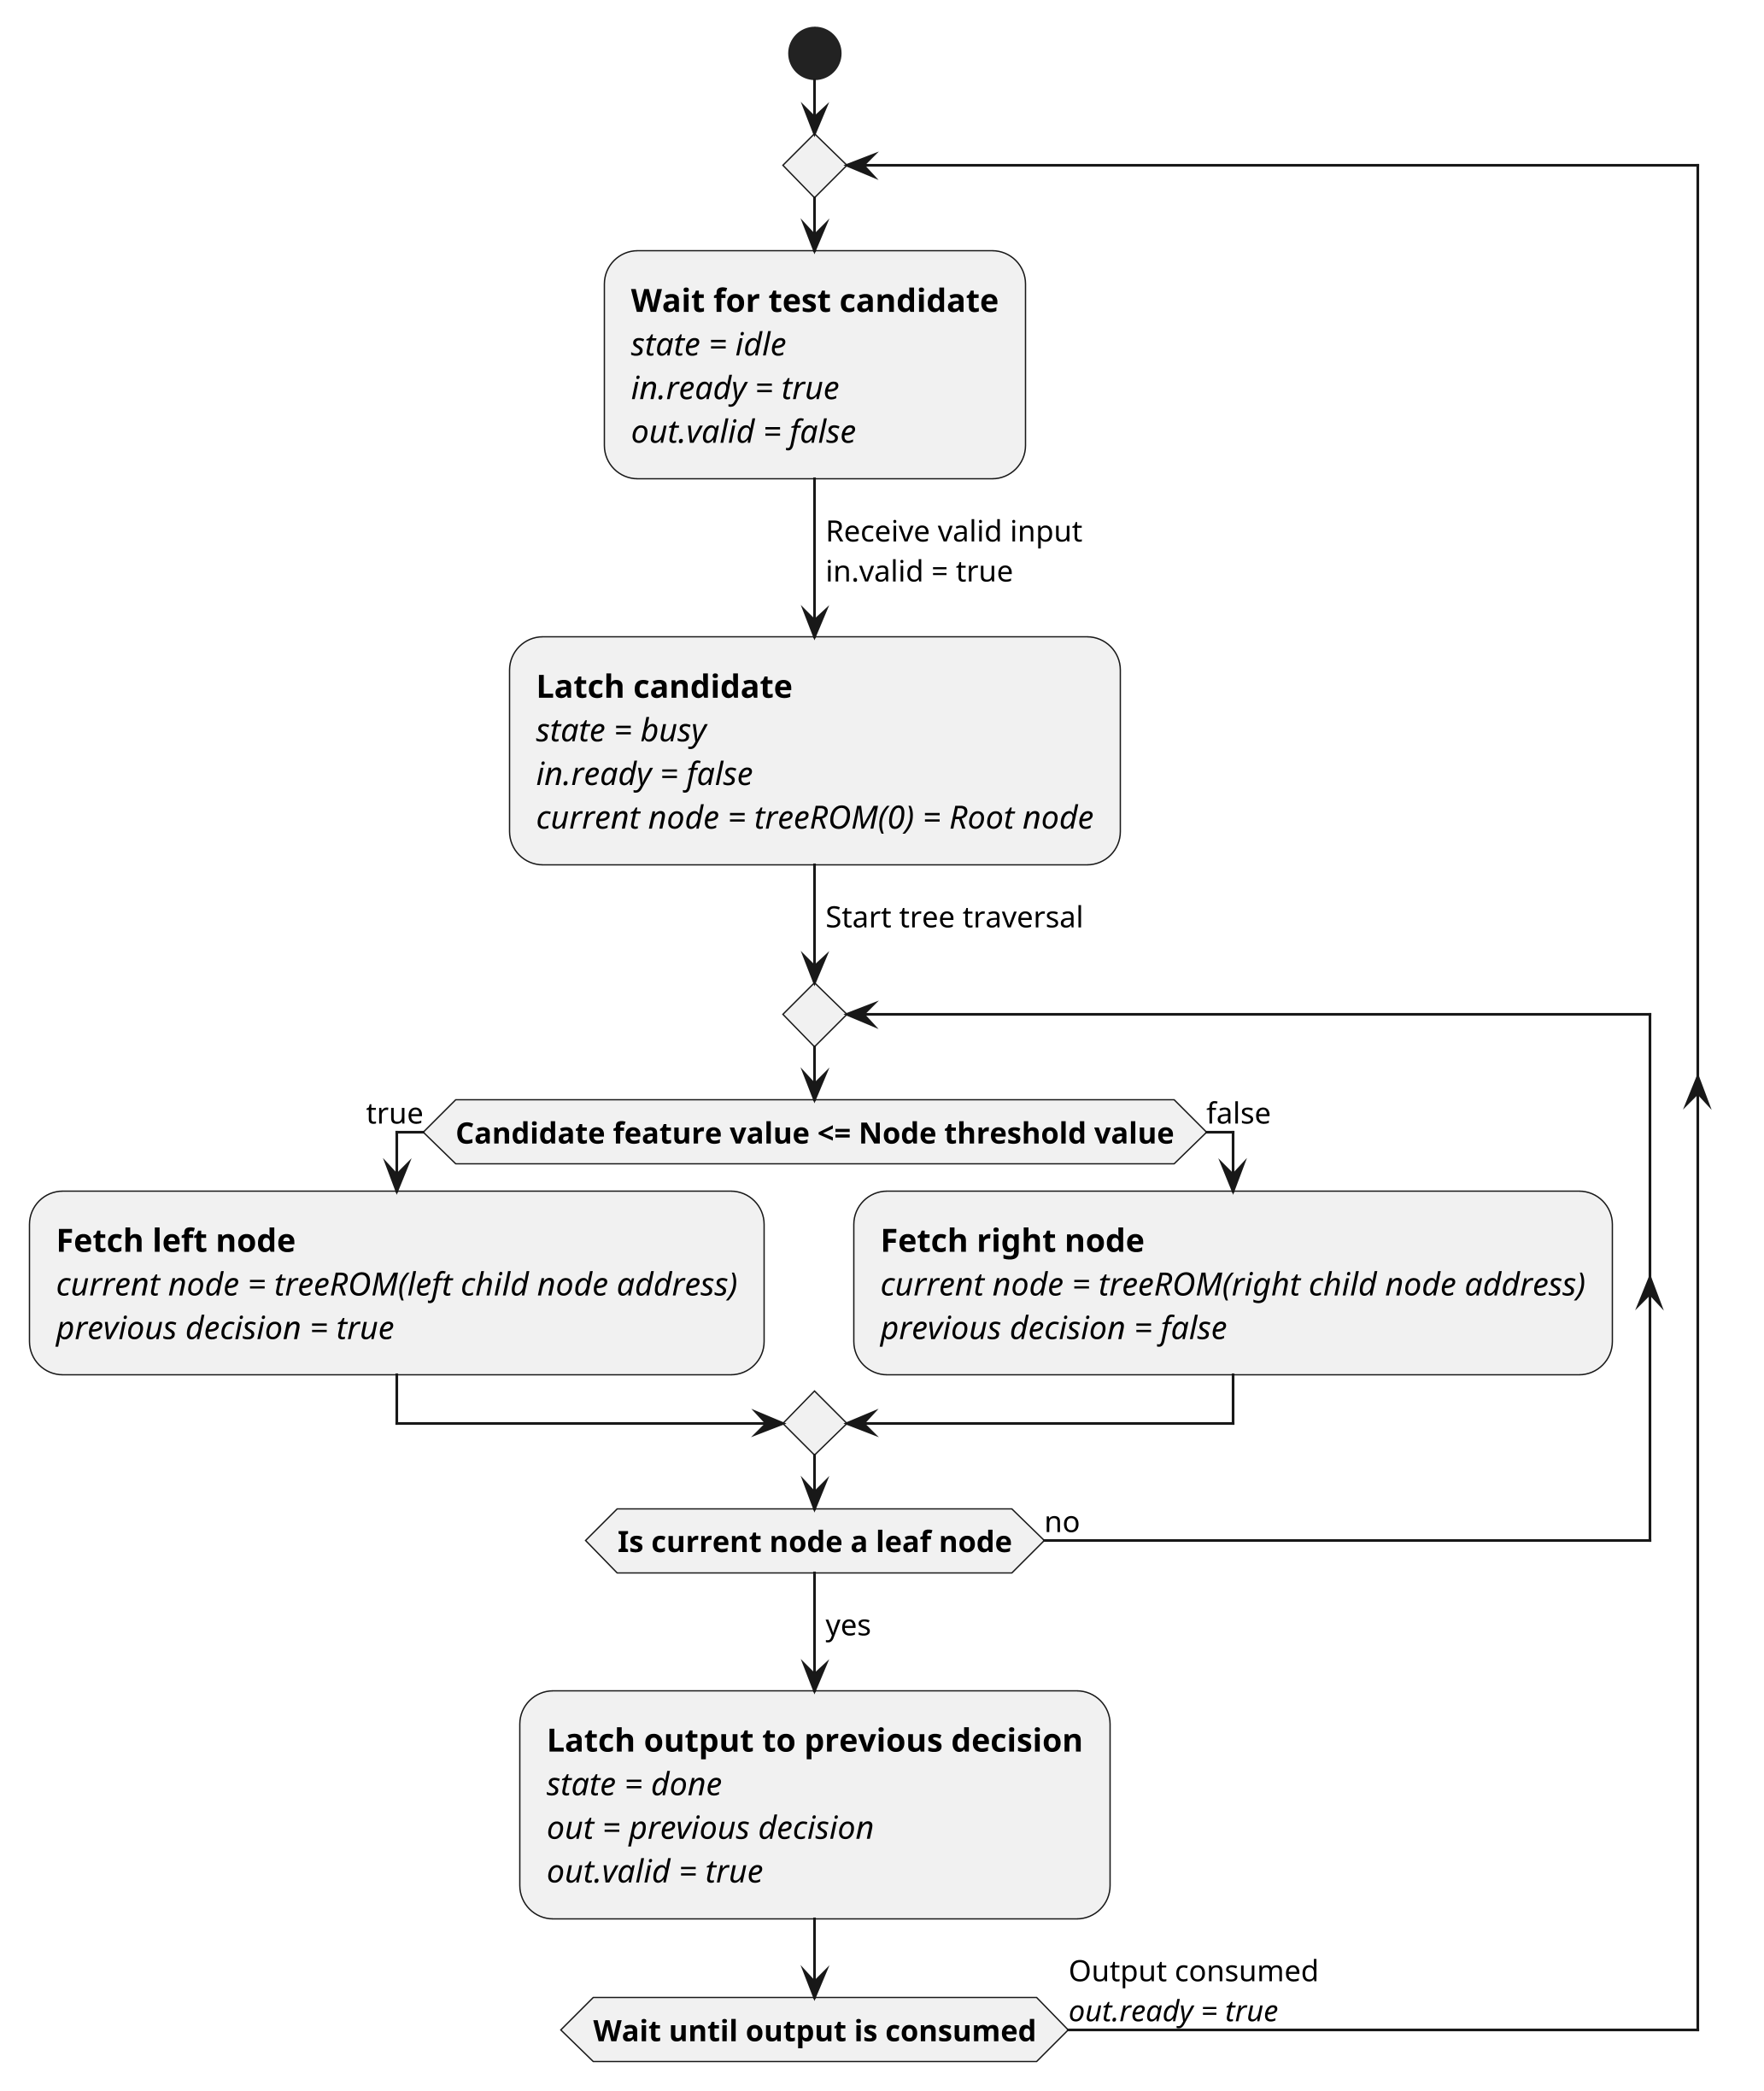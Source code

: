 @startuml
skinparam dpi 300
start
repeat
:**Wait for test candidate**
//state = idle//
//in.ready = true//
//out.valid = false//;

-> Receive valid input
in.valid = true;

:**Latch candidate**
//state = busy//
//in.ready = false//
//current node = treeROM(0) = Root node//;

-> Start tree traversal;

repeat
        if (**Candidate feature value <= Node threshold value**) then (true)
                :**Fetch left node**
                //current node = treeROM(left child node address)//
                //previous decision = true//;
        else (false)
                :**Fetch right node**
                //current node = treeROM(right child node address)//
                //previous decision = false//;
        endif
repeat while (**Is current node a leaf node**) is (no)
->yes;

:**Latch output to previous decision**
//state = done//
//out = previous decision//
//out.valid = true//;

repeat while (**Wait until output is consumed**) is (Output consumed\n//out.ready = true//)
@enduml
